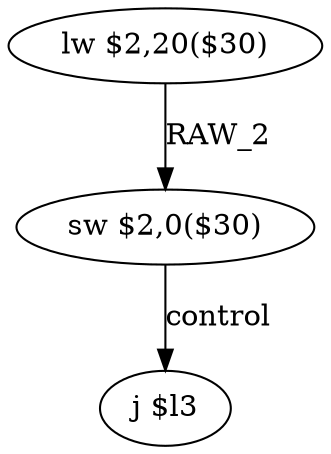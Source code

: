 digraph G1 {
node [shape = ellipse];
i0 [label = "lw $2,20($30)"] ;
i0 ->  i1 [label= "RAW_2"];
i1 [label = "sw $2,0($30)"] ;
i1 ->  i2 [label= "control"];
i2 [label = "j $l3"] ;
}
